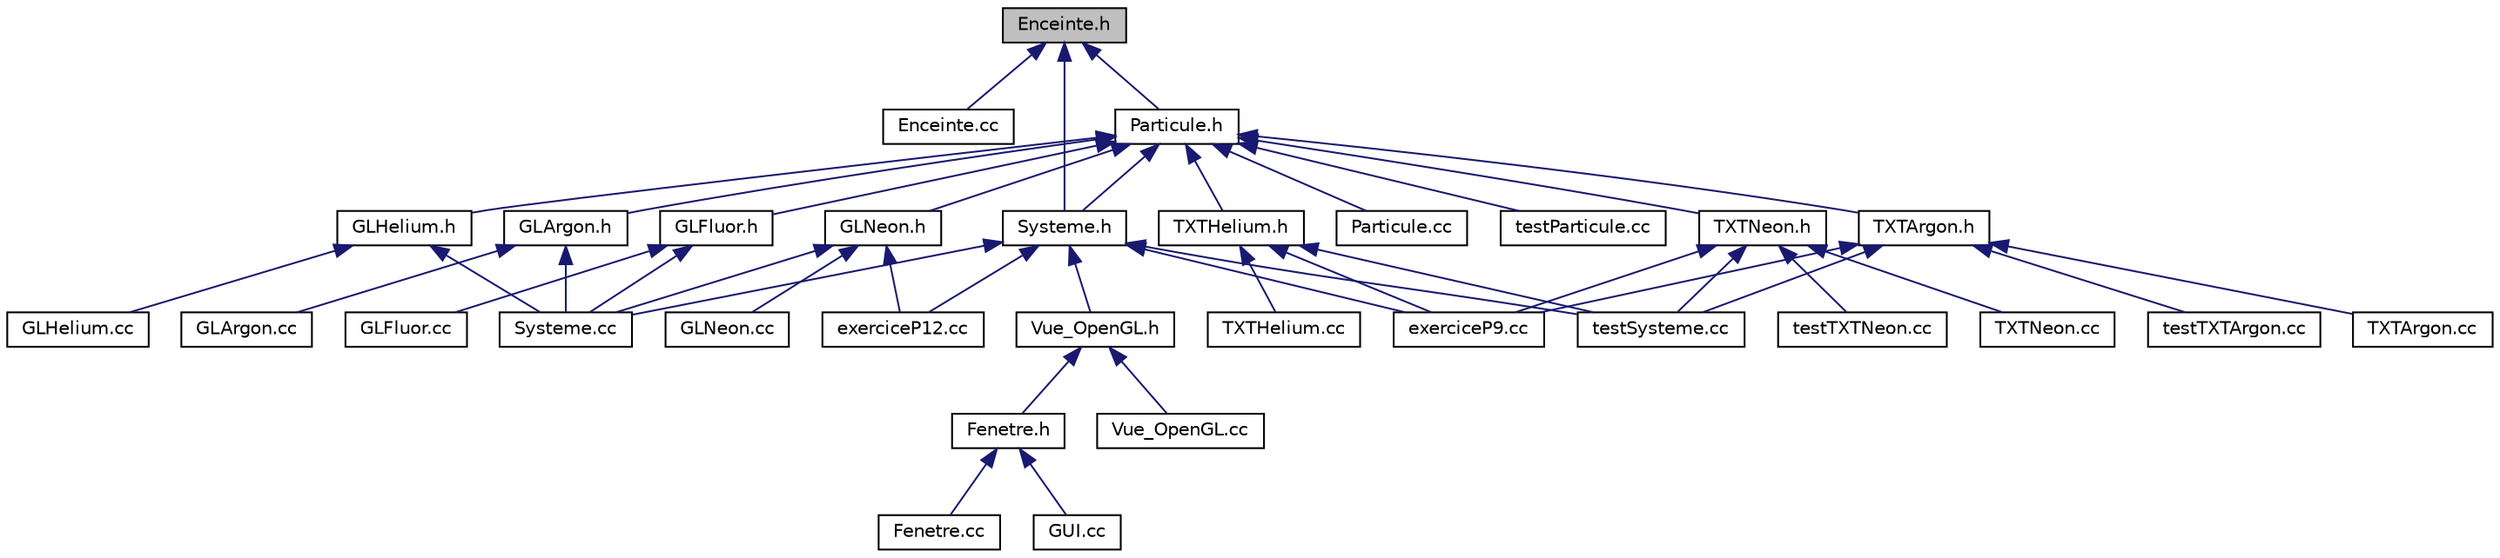 digraph "Enceinte.h"
{
  edge [fontname="Helvetica",fontsize="10",labelfontname="Helvetica",labelfontsize="10"];
  node [fontname="Helvetica",fontsize="10",shape=record];
  Node1 [label="Enceinte.h",height=0.2,width=0.4,color="black", fillcolor="grey75", style="filled" fontcolor="black"];
  Node1 -> Node2 [dir="back",color="midnightblue",fontsize="10",style="solid",fontname="Helvetica"];
  Node2 [label="Enceinte.cc",height=0.2,width=0.4,color="black", fillcolor="white", style="filled",URL="$_enceinte_8cc.html",tooltip="fichier permettant la définition de la classe enceinte "];
  Node1 -> Node3 [dir="back",color="midnightblue",fontsize="10",style="solid",fontname="Helvetica"];
  Node3 [label="Particule.h",height=0.2,width=0.4,color="black", fillcolor="white", style="filled",URL="$_particule_8h.html",tooltip="est le prototype de la particule qui est une classe mère des différentes particules ..."];
  Node3 -> Node4 [dir="back",color="midnightblue",fontsize="10",style="solid",fontname="Helvetica"];
  Node4 [label="Systeme.h",height=0.2,width=0.4,color="black", fillcolor="white", style="filled",URL="$_systeme_8h.html",tooltip="est le prototype de la classe contenant l&#39;enceinte et les particules "];
  Node4 -> Node5 [dir="back",color="midnightblue",fontsize="10",style="solid",fontname="Helvetica"];
  Node5 [label="exerciceP12.cc",height=0.2,width=0.4,color="black", fillcolor="white", style="filled",URL="$exercice_p12_8cc_source.html"];
  Node4 -> Node6 [dir="back",color="midnightblue",fontsize="10",style="solid",fontname="Helvetica"];
  Node6 [label="exerciceP9.cc",height=0.2,width=0.4,color="black", fillcolor="white", style="filled",URL="$exercice_p9_8cc_source.html"];
  Node4 -> Node7 [dir="back",color="midnightblue",fontsize="10",style="solid",fontname="Helvetica"];
  Node7 [label="Vue_OpenGL.h",height=0.2,width=0.4,color="black", fillcolor="white", style="filled",URL="$_vue___open_g_l_8h_source.html"];
  Node7 -> Node8 [dir="back",color="midnightblue",fontsize="10",style="solid",fontname="Helvetica"];
  Node8 [label="Fenetre.h",height=0.2,width=0.4,color="black", fillcolor="white", style="filled",URL="$_fenetre_8h.html",tooltip="est le prototype de la classe fenetre qui permettra de créer une fentre contenant notre application ..."];
  Node8 -> Node9 [dir="back",color="midnightblue",fontsize="10",style="solid",fontname="Helvetica"];
  Node9 [label="Fenetre.cc",height=0.2,width=0.4,color="black", fillcolor="white", style="filled",URL="$_fenetre_8cc.html",tooltip="est la définition de la classe fenêtre en OpenGL "];
  Node8 -> Node10 [dir="back",color="midnightblue",fontsize="10",style="solid",fontname="Helvetica"];
  Node10 [label="GUI.cc",height=0.2,width=0.4,color="black", fillcolor="white", style="filled",URL="$_g_u_i_8cc.html",tooltip="est la définition de l&#39;application princpal qui lance tout le programme "];
  Node7 -> Node11 [dir="back",color="midnightblue",fontsize="10",style="solid",fontname="Helvetica"];
  Node11 [label="Vue_OpenGL.cc",height=0.2,width=0.4,color="black", fillcolor="white", style="filled",URL="$_vue___open_g_l_8cc_source.html"];
  Node4 -> Node12 [dir="back",color="midnightblue",fontsize="10",style="solid",fontname="Helvetica"];
  Node12 [label="Systeme.cc",height=0.2,width=0.4,color="black", fillcolor="white", style="filled",URL="$_systeme_8cc.html",tooltip="est la définition de la classe contenant l&#39;enceinte et les particules "];
  Node4 -> Node13 [dir="back",color="midnightblue",fontsize="10",style="solid",fontname="Helvetica"];
  Node13 [label="testSysteme.cc",height=0.2,width=0.4,color="black", fillcolor="white", style="filled",URL="$test_systeme_8cc_source.html"];
  Node3 -> Node14 [dir="back",color="midnightblue",fontsize="10",style="solid",fontname="Helvetica"];
  Node14 [label="GLNeon.h",height=0.2,width=0.4,color="black", fillcolor="white", style="filled",URL="$_g_l_neon_8h.html",tooltip="est le prototype de la classe de la particule néon en OpenGL "];
  Node14 -> Node5 [dir="back",color="midnightblue",fontsize="10",style="solid",fontname="Helvetica"];
  Node14 -> Node15 [dir="back",color="midnightblue",fontsize="10",style="solid",fontname="Helvetica"];
  Node15 [label="GLNeon.cc",height=0.2,width=0.4,color="black", fillcolor="white", style="filled",URL="$_g_l_neon_8cc.html",tooltip="est la définition de la classe de la particule Néon en OpenGL "];
  Node14 -> Node12 [dir="back",color="midnightblue",fontsize="10",style="solid",fontname="Helvetica"];
  Node3 -> Node16 [dir="back",color="midnightblue",fontsize="10",style="solid",fontname="Helvetica"];
  Node16 [label="TXTHelium.h",height=0.2,width=0.4,color="black", fillcolor="white", style="filled",URL="$_t_x_t_helium_8h.html",tooltip="est le prototype de la classe de la particule Helium en version texte "];
  Node16 -> Node6 [dir="back",color="midnightblue",fontsize="10",style="solid",fontname="Helvetica"];
  Node16 -> Node13 [dir="back",color="midnightblue",fontsize="10",style="solid",fontname="Helvetica"];
  Node16 -> Node17 [dir="back",color="midnightblue",fontsize="10",style="solid",fontname="Helvetica"];
  Node17 [label="TXTHelium.cc",height=0.2,width=0.4,color="black", fillcolor="white", style="filled",URL="$_t_x_t_helium_8cc.html",tooltip="est la définition de la classe de la particule hélium en version texte "];
  Node3 -> Node18 [dir="back",color="midnightblue",fontsize="10",style="solid",fontname="Helvetica"];
  Node18 [label="TXTNeon.h",height=0.2,width=0.4,color="black", fillcolor="white", style="filled",URL="$_t_x_t_neon_8h_source.html"];
  Node18 -> Node6 [dir="back",color="midnightblue",fontsize="10",style="solid",fontname="Helvetica"];
  Node18 -> Node13 [dir="back",color="midnightblue",fontsize="10",style="solid",fontname="Helvetica"];
  Node18 -> Node19 [dir="back",color="midnightblue",fontsize="10",style="solid",fontname="Helvetica"];
  Node19 [label="testTXTNeon.cc",height=0.2,width=0.4,color="black", fillcolor="white", style="filled",URL="$test_t_x_t_neon_8cc_source.html"];
  Node18 -> Node20 [dir="back",color="midnightblue",fontsize="10",style="solid",fontname="Helvetica"];
  Node20 [label="TXTNeon.cc",height=0.2,width=0.4,color="black", fillcolor="white", style="filled",URL="$_t_x_t_neon_8cc.html",tooltip="est la définition de la classe de la particule néon en version texte "];
  Node3 -> Node21 [dir="back",color="midnightblue",fontsize="10",style="solid",fontname="Helvetica"];
  Node21 [label="TXTArgon.h",height=0.2,width=0.4,color="black", fillcolor="white", style="filled",URL="$_t_x_t_argon_8h.html",tooltip="est le protype de la classe de la particule Néon en version texte "];
  Node21 -> Node6 [dir="back",color="midnightblue",fontsize="10",style="solid",fontname="Helvetica"];
  Node21 -> Node13 [dir="back",color="midnightblue",fontsize="10",style="solid",fontname="Helvetica"];
  Node21 -> Node22 [dir="back",color="midnightblue",fontsize="10",style="solid",fontname="Helvetica"];
  Node22 [label="testTXTArgon.cc",height=0.2,width=0.4,color="black", fillcolor="white", style="filled",URL="$test_t_x_t_argon_8cc_source.html"];
  Node21 -> Node23 [dir="back",color="midnightblue",fontsize="10",style="solid",fontname="Helvetica"];
  Node23 [label="TXTArgon.cc",height=0.2,width=0.4,color="black", fillcolor="white", style="filled",URL="$_t_x_t_argon_8cc.html",tooltip="est la définition de la classe de la particule Néon en version texte "];
  Node3 -> Node24 [dir="back",color="midnightblue",fontsize="10",style="solid",fontname="Helvetica"];
  Node24 [label="GLArgon.h",height=0.2,width=0.4,color="black", fillcolor="white", style="filled",URL="$_g_l_argon_8h.html",tooltip="est le prototype de la classe de la particule argon en OpenGL "];
  Node24 -> Node25 [dir="back",color="midnightblue",fontsize="10",style="solid",fontname="Helvetica"];
  Node25 [label="GLArgon.cc",height=0.2,width=0.4,color="black", fillcolor="white", style="filled",URL="$_g_l_argon_8cc.html",tooltip="est la définition de la classe de la particule argon en OpenGL "];
  Node24 -> Node12 [dir="back",color="midnightblue",fontsize="10",style="solid",fontname="Helvetica"];
  Node3 -> Node26 [dir="back",color="midnightblue",fontsize="10",style="solid",fontname="Helvetica"];
  Node26 [label="GLFluor.h",height=0.2,width=0.4,color="black", fillcolor="white", style="filled",URL="$_g_l_fluor_8h.html",tooltip="est le prototype de la classe de la particule fluor en OpenGL qui a en plus une mémorisation et affic..."];
  Node26 -> Node27 [dir="back",color="midnightblue",fontsize="10",style="solid",fontname="Helvetica"];
  Node27 [label="GLFluor.cc",height=0.2,width=0.4,color="black", fillcolor="white", style="filled",URL="$_g_l_fluor_8cc.html",tooltip="est la définition de la classe de la particule fluor en OpenGL qui a en plus une mémorisation et affi..."];
  Node26 -> Node12 [dir="back",color="midnightblue",fontsize="10",style="solid",fontname="Helvetica"];
  Node3 -> Node28 [dir="back",color="midnightblue",fontsize="10",style="solid",fontname="Helvetica"];
  Node28 [label="GLHelium.h",height=0.2,width=0.4,color="black", fillcolor="white", style="filled",URL="$_g_l_helium_8h.html",tooltip="est le prototype de la classe de la particule Helium en OpenGL "];
  Node28 -> Node29 [dir="back",color="midnightblue",fontsize="10",style="solid",fontname="Helvetica"];
  Node29 [label="GLHelium.cc",height=0.2,width=0.4,color="black", fillcolor="white", style="filled",URL="$_g_l_helium_8cc.html",tooltip="est la définition de la classe de la particule Helium en OpenGL "];
  Node28 -> Node12 [dir="back",color="midnightblue",fontsize="10",style="solid",fontname="Helvetica"];
  Node3 -> Node30 [dir="back",color="midnightblue",fontsize="10",style="solid",fontname="Helvetica"];
  Node30 [label="Particule.cc",height=0.2,width=0.4,color="black", fillcolor="white", style="filled",URL="$_particule_8cc.html",tooltip="est la définition de la particule qui est une classe mère des différentes particules ..."];
  Node3 -> Node31 [dir="back",color="midnightblue",fontsize="10",style="solid",fontname="Helvetica"];
  Node31 [label="testParticule.cc",height=0.2,width=0.4,color="black", fillcolor="white", style="filled",URL="$test_particule_8cc_source.html"];
  Node1 -> Node4 [dir="back",color="midnightblue",fontsize="10",style="solid",fontname="Helvetica"];
}

